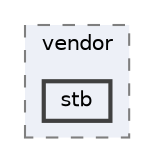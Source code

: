 digraph "C:/shortPath/28_11_HGE/HorizonEngine2D/HorizonEngine/vendor/stb"
{
 // LATEX_PDF_SIZE
  bgcolor="transparent";
  edge [fontname=Helvetica,fontsize=10,labelfontname=Helvetica,labelfontsize=10];
  node [fontname=Helvetica,fontsize=10,shape=box,height=0.2,width=0.4];
  compound=true
  subgraph clusterdir_f43a3dfde1b62eae6c373e47e837b703 {
    graph [ bgcolor="#edf0f7", pencolor="grey50", label="vendor", fontname=Helvetica,fontsize=10 style="filled,dashed", URL="dir_f43a3dfde1b62eae6c373e47e837b703.html",tooltip=""]
  dir_2278151cfca62b5b0197ed6b2668ad9d [label="stb", fillcolor="#edf0f7", color="grey25", style="filled,bold", URL="dir_2278151cfca62b5b0197ed6b2668ad9d.html",tooltip=""];
  }
}
